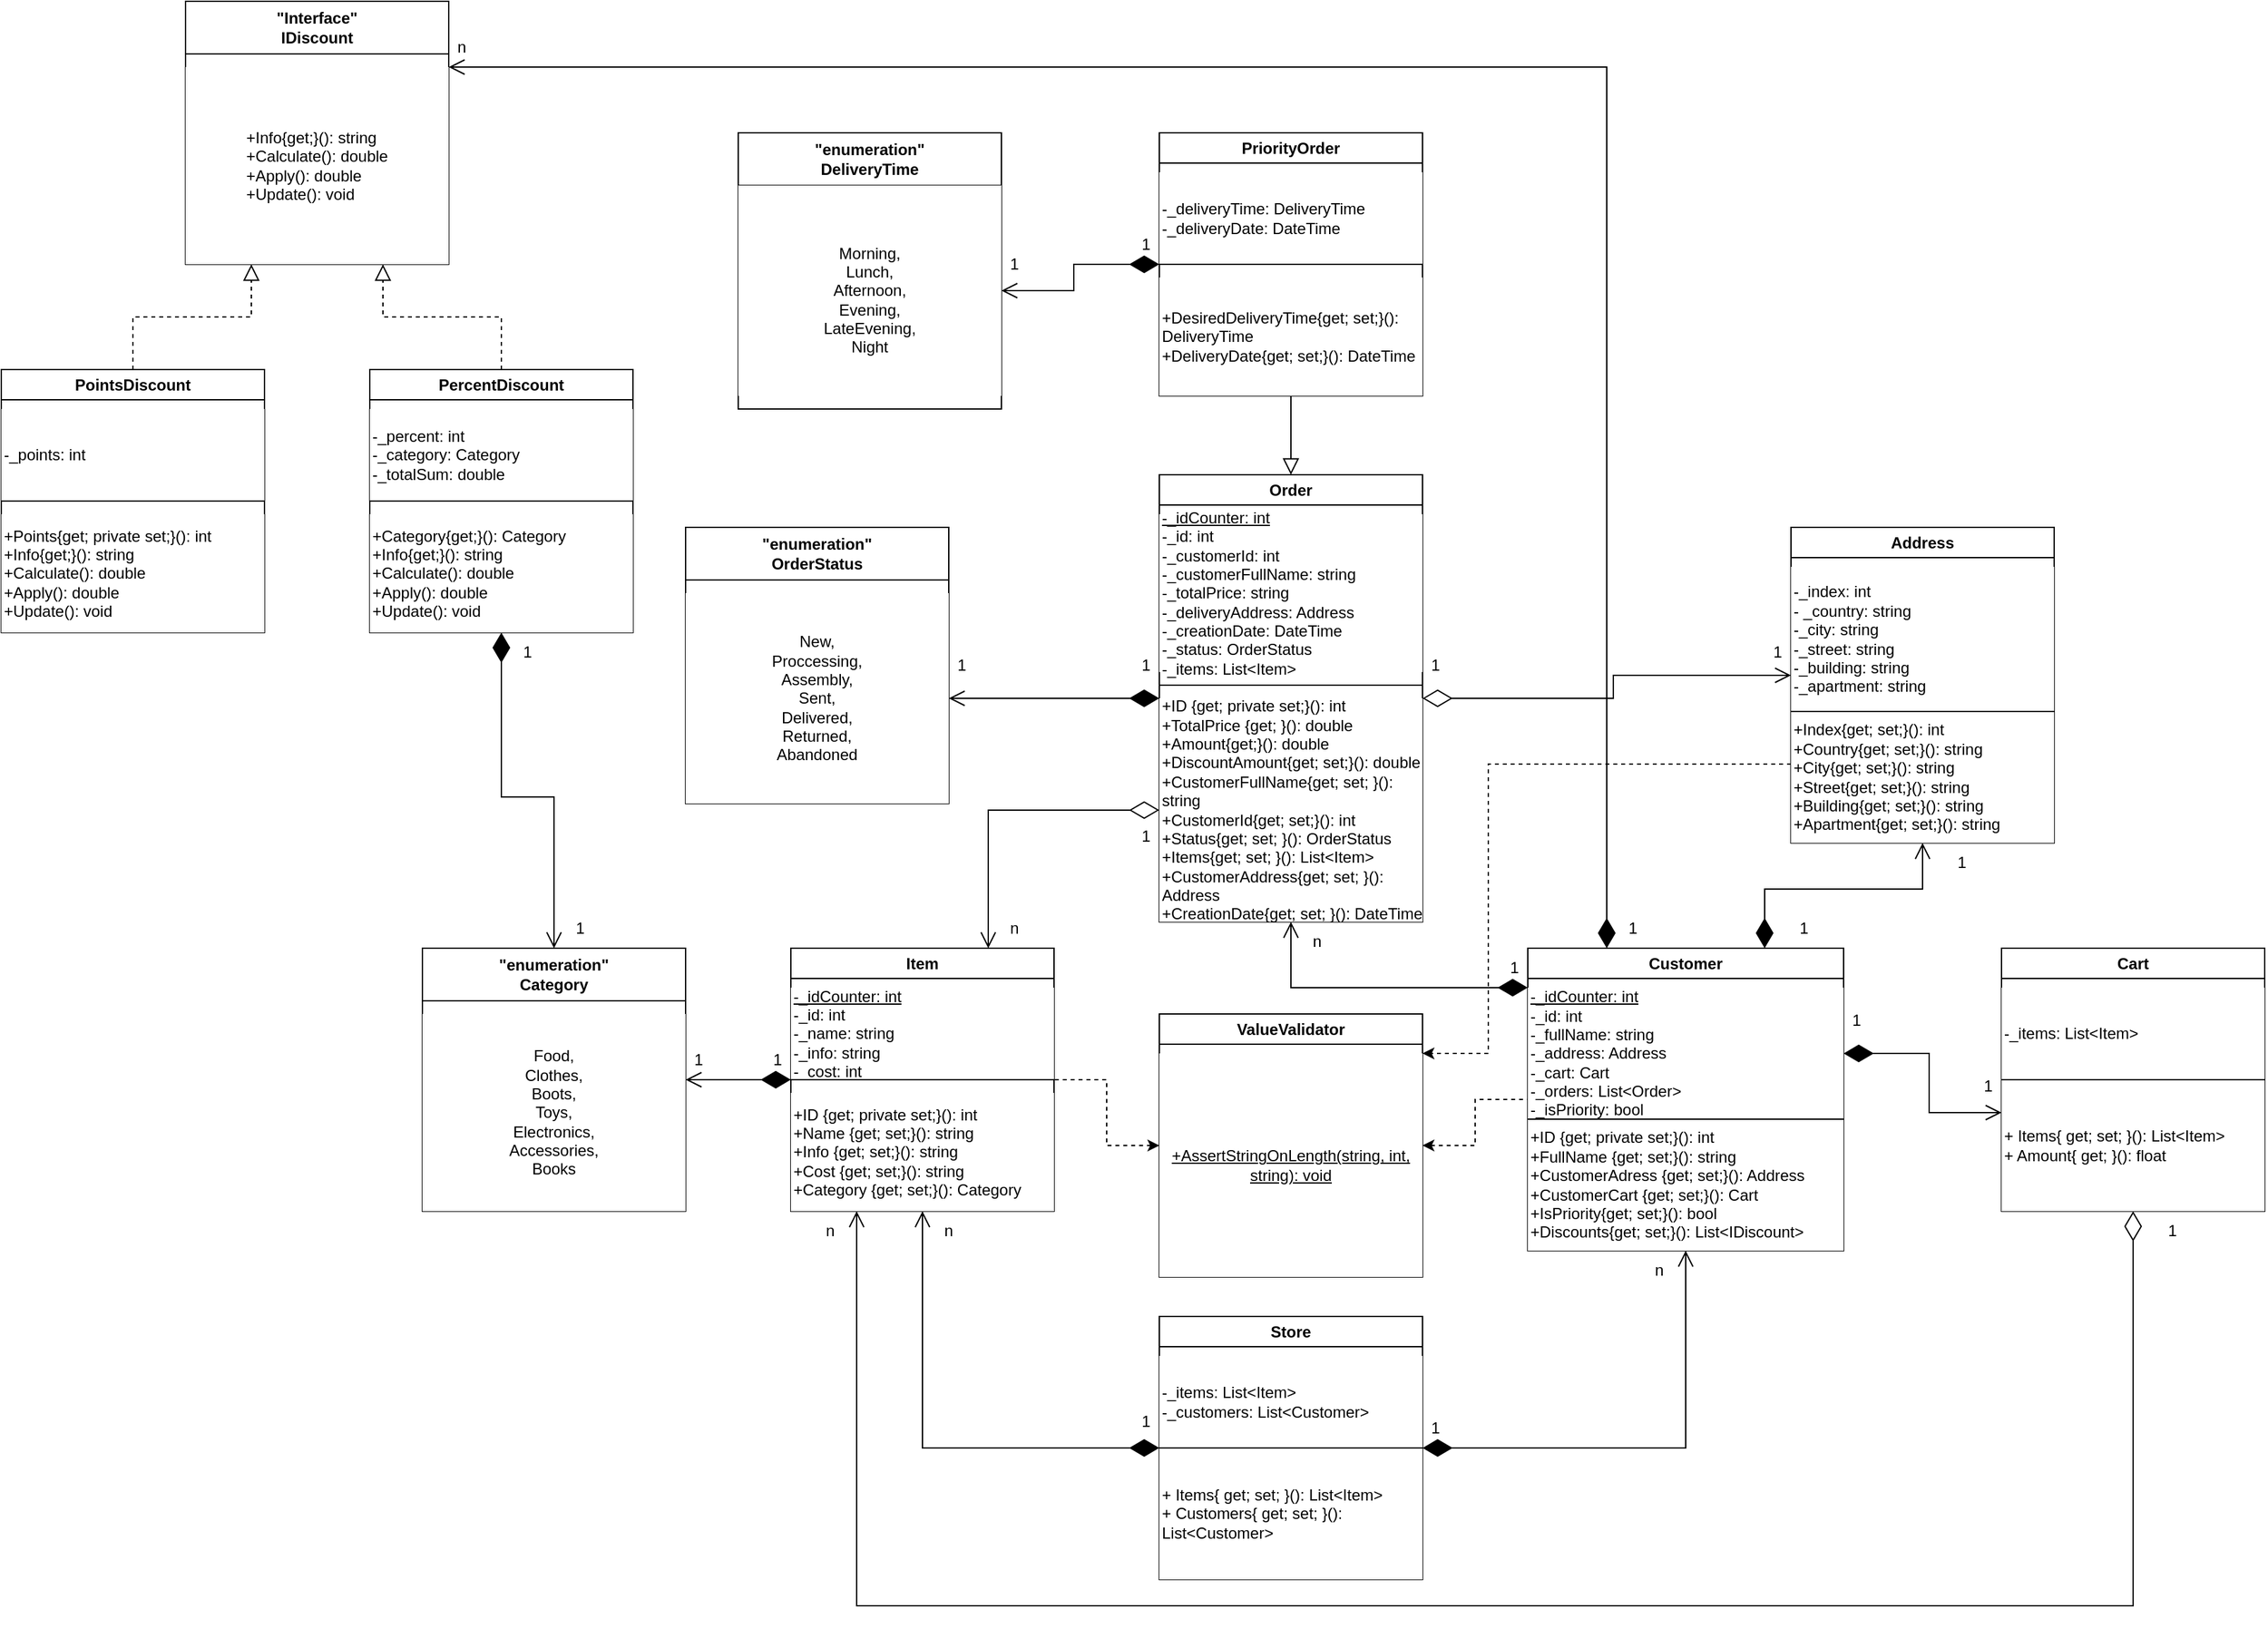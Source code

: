 <mxfile version="24.8.0">
  <diagram name="Страница — 1" id="9RAW0U6VBFOoRO0kCPcA">
    <mxGraphModel dx="2901" dy="2312" grid="1" gridSize="10" guides="1" tooltips="1" connect="1" arrows="1" fold="1" page="1" pageScale="1" pageWidth="827" pageHeight="1169" background="#ffffff" math="0" shadow="0">
      <root>
        <mxCell id="0" />
        <mxCell id="1" parent="0" />
        <mxCell id="GMgN1Cl_ILHEnfedxMWd-1" style="edgeStyle=orthogonalEdgeStyle;rounded=0;orthogonalLoop=1;jettySize=auto;html=1;entryX=0;entryY=0.5;entryDx=0;entryDy=0;dashed=1;startArrow=classic;startFill=1;endArrow=none;endFill=0;" parent="1" source="GMgN1Cl_ILHEnfedxMWd-3" target="GMgN1Cl_ILHEnfedxMWd-9" edge="1">
          <mxGeometry relative="1" as="geometry" />
        </mxCell>
        <mxCell id="9AeZooRBN76Ic_oo0eFn-1" style="edgeStyle=orthogonalEdgeStyle;rounded=0;orthogonalLoop=1;jettySize=auto;html=1;entryX=1;entryY=0.5;entryDx=0;entryDy=0;dashed=1;endArrow=none;endFill=0;startArrow=classic;startFill=1;" parent="1" source="GMgN1Cl_ILHEnfedxMWd-3" target="GMgN1Cl_ILHEnfedxMWd-5" edge="1">
          <mxGeometry relative="1" as="geometry" />
        </mxCell>
        <mxCell id="GMgN1Cl_ILHEnfedxMWd-3" value="ValueValidator" style="swimlane;whiteSpace=wrap;html=1;" parent="1" vertex="1">
          <mxGeometry x="360" y="370" width="200" height="200" as="geometry" />
        </mxCell>
        <mxCell id="GMgN1Cl_ILHEnfedxMWd-4" value="+AssertStringOnLength(string, int, string): void" style="text;html=1;align=center;verticalAlign=middle;whiteSpace=wrap;rounded=0;fontStyle=4;fillColor=default;" parent="GMgN1Cl_ILHEnfedxMWd-3" vertex="1">
          <mxGeometry y="30" width="200" height="170" as="geometry" />
        </mxCell>
        <mxCell id="I4g3jQwAsmDP1vjbgEyY-17" style="edgeStyle=orthogonalEdgeStyle;rounded=0;orthogonalLoop=1;jettySize=auto;html=1;exitX=0;exitY=0.5;exitDx=0;exitDy=0;entryX=1;entryY=0.5;entryDx=0;entryDy=0;endArrow=open;endFill=0;endSize=10;startArrow=diamondThin;startFill=1;startSize=20;" parent="1" source="GMgN1Cl_ILHEnfedxMWd-5" target="9AeZooRBN76Ic_oo0eFn-14" edge="1">
          <mxGeometry relative="1" as="geometry" />
        </mxCell>
        <mxCell id="GMgN1Cl_ILHEnfedxMWd-5" value="Item" style="swimlane;whiteSpace=wrap;html=1;" parent="1" vertex="1">
          <mxGeometry x="80" y="320" width="200" height="200" as="geometry" />
        </mxCell>
        <mxCell id="GMgN1Cl_ILHEnfedxMWd-6" value="&lt;u&gt;-_idCounter: int&lt;/u&gt;&lt;div&gt;-_id: int&lt;/div&gt;&lt;div&gt;-_name: string&lt;/div&gt;&lt;div&gt;-_info: string&lt;/div&gt;&lt;div&gt;-_cost: int&lt;/div&gt;" style="text;html=1;align=left;verticalAlign=middle;whiteSpace=wrap;rounded=0;fillColor=default;" parent="GMgN1Cl_ILHEnfedxMWd-5" vertex="1">
          <mxGeometry y="30" width="200" height="70" as="geometry" />
        </mxCell>
        <mxCell id="GMgN1Cl_ILHEnfedxMWd-7" value="+ID {get; private set;}(): int&lt;div&gt;+Name {get; set;}(): string&lt;/div&gt;&lt;div&gt;+Info {get; set;}(): string&lt;/div&gt;&lt;div&gt;+Cost {get; set;}(): string&lt;/div&gt;&lt;div&gt;+Category {get; set;}(): Category&lt;/div&gt;" style="text;html=1;align=left;verticalAlign=middle;whiteSpace=wrap;rounded=0;fillColor=default;" parent="GMgN1Cl_ILHEnfedxMWd-5" vertex="1">
          <mxGeometry y="110" width="200" height="90" as="geometry" />
        </mxCell>
        <mxCell id="GMgN1Cl_ILHEnfedxMWd-8" value="" style="endArrow=none;html=1;rounded=0;exitX=0;exitY=0.5;exitDx=0;exitDy=0;entryX=1;entryY=0.5;entryDx=0;entryDy=0;" parent="1" source="GMgN1Cl_ILHEnfedxMWd-5" target="GMgN1Cl_ILHEnfedxMWd-5" edge="1">
          <mxGeometry width="50" height="50" relative="1" as="geometry">
            <mxPoint x="110" y="460" as="sourcePoint" />
            <mxPoint x="160" y="410" as="targetPoint" />
          </mxGeometry>
        </mxCell>
        <mxCell id="t04y_2WHbk5BwOvO7LWw-22" style="edgeStyle=orthogonalEdgeStyle;rounded=0;orthogonalLoop=1;jettySize=auto;html=1;exitX=0.25;exitY=0;exitDx=0;exitDy=0;entryX=1;entryY=0.25;entryDx=0;entryDy=0;endSize=10;startSize=20;startArrow=diamondThin;startFill=1;endArrow=open;endFill=0;" edge="1" parent="1" source="GMgN1Cl_ILHEnfedxMWd-9" target="t04y_2WHbk5BwOvO7LWw-15">
          <mxGeometry relative="1" as="geometry" />
        </mxCell>
        <mxCell id="GMgN1Cl_ILHEnfedxMWd-9" value="Customer" style="swimlane;whiteSpace=wrap;html=1;fillColor=default;" parent="1" vertex="1">
          <mxGeometry x="640" y="320" width="240" height="230" as="geometry" />
        </mxCell>
        <mxCell id="GMgN1Cl_ILHEnfedxMWd-10" value="&lt;u&gt;-_idCounter: int&lt;/u&gt;&lt;div&gt;-_id: int&lt;/div&gt;&lt;div&gt;-_fullName: string&lt;/div&gt;&lt;div&gt;-_address: Address&lt;/div&gt;&lt;div&gt;-_cart: Cart&lt;/div&gt;&lt;div&gt;-_orders: List&amp;lt;Order&amp;gt;&lt;/div&gt;&lt;div&gt;-_isPriority: bool&lt;/div&gt;" style="text;html=1;align=left;verticalAlign=middle;whiteSpace=wrap;rounded=0;fillColor=default;" parent="GMgN1Cl_ILHEnfedxMWd-9" vertex="1">
          <mxGeometry y="30" width="240" height="100" as="geometry" />
        </mxCell>
        <mxCell id="GMgN1Cl_ILHEnfedxMWd-11" value="+ID {get; private set;}(): int&lt;div&gt;+FullName {get; set;}(): string&lt;/div&gt;&lt;div&gt;+CustomerAdress {get; set;}(): Address&lt;/div&gt;&lt;div&gt;+CustomerCart&amp;nbsp;&lt;span style=&quot;background-color: initial;&quot;&gt;{get; set;}(): Cart&lt;/span&gt;&lt;/div&gt;&lt;div&gt;&lt;span style=&quot;background-color: initial;&quot;&gt;+IsPriority{get; set;}(): bool&lt;/span&gt;&lt;/div&gt;&lt;div&gt;+Discounts{get; set;}(): List&amp;lt;IDiscount&amp;gt;&lt;/div&gt;" style="text;html=1;align=left;verticalAlign=middle;whiteSpace=wrap;rounded=0;fillColor=default;" parent="GMgN1Cl_ILHEnfedxMWd-9" vertex="1">
          <mxGeometry y="130" width="240" height="100" as="geometry" />
        </mxCell>
        <mxCell id="GMgN1Cl_ILHEnfedxMWd-12" value="" style="endArrow=none;html=1;rounded=0;exitX=0;exitY=0.5;exitDx=0;exitDy=0;" parent="GMgN1Cl_ILHEnfedxMWd-9" edge="1">
          <mxGeometry width="50" height="50" relative="1" as="geometry">
            <mxPoint y="130" as="sourcePoint" />
            <mxPoint x="240" y="130" as="targetPoint" />
          </mxGeometry>
        </mxCell>
        <mxCell id="9AeZooRBN76Ic_oo0eFn-6" style="rounded=0;orthogonalLoop=1;jettySize=auto;html=1;entryX=0.5;entryY=1;entryDx=0;entryDy=0;edgeStyle=orthogonalEdgeStyle;endArrow=open;endFill=0;startArrow=diamondThin;startFill=1;endSize=10;startSize=20;" parent="1" source="9AeZooRBN76Ic_oo0eFn-2" target="GMgN1Cl_ILHEnfedxMWd-9" edge="1">
          <mxGeometry relative="1" as="geometry" />
        </mxCell>
        <mxCell id="9AeZooRBN76Ic_oo0eFn-7" style="edgeStyle=orthogonalEdgeStyle;rounded=0;orthogonalLoop=1;jettySize=auto;html=1;entryX=0.5;entryY=1;entryDx=0;entryDy=0;endSize=10;startSize=20;startArrow=diamondThin;startFill=1;endArrow=open;endFill=0;" parent="1" source="9AeZooRBN76Ic_oo0eFn-2" target="GMgN1Cl_ILHEnfedxMWd-5" edge="1">
          <mxGeometry relative="1" as="geometry" />
        </mxCell>
        <mxCell id="9AeZooRBN76Ic_oo0eFn-2" value="Store" style="swimlane;whiteSpace=wrap;html=1;" parent="1" vertex="1">
          <mxGeometry x="360" y="600" width="200" height="200" as="geometry" />
        </mxCell>
        <mxCell id="9AeZooRBN76Ic_oo0eFn-3" value="-_items: List&amp;lt;Item&amp;gt;&lt;div&gt;-_customers: List&amp;lt;Customer&amp;gt;&lt;/div&gt;" style="text;html=1;align=left;verticalAlign=middle;whiteSpace=wrap;rounded=0;fillColor=default;" parent="9AeZooRBN76Ic_oo0eFn-2" vertex="1">
          <mxGeometry y="30" width="200" height="70" as="geometry" />
        </mxCell>
        <mxCell id="9AeZooRBN76Ic_oo0eFn-4" value="+ Items{ get; set; }(): List&amp;lt;Item&amp;gt;&lt;div&gt;+ Customers{ get; set; }(): List&amp;lt;Customer&lt;span style=&quot;background-color: initial;&quot;&gt;&amp;gt;&lt;/span&gt;&lt;/div&gt;" style="text;html=1;align=left;verticalAlign=middle;whiteSpace=wrap;rounded=0;fillColor=default;" parent="9AeZooRBN76Ic_oo0eFn-2" vertex="1">
          <mxGeometry y="100" width="200" height="100" as="geometry" />
        </mxCell>
        <mxCell id="It3N_wg7KqoPmzn8hMsc-4" value="1" style="text;html=1;align=center;verticalAlign=middle;whiteSpace=wrap;rounded=0;" parent="9AeZooRBN76Ic_oo0eFn-2" vertex="1">
          <mxGeometry x="-40" y="65" width="60" height="30" as="geometry" />
        </mxCell>
        <mxCell id="9AeZooRBN76Ic_oo0eFn-5" value="" style="endArrow=none;html=1;rounded=0;exitX=0;exitY=0.5;exitDx=0;exitDy=0;entryX=1;entryY=0.5;entryDx=0;entryDy=0;" parent="1" source="9AeZooRBN76Ic_oo0eFn-2" target="9AeZooRBN76Ic_oo0eFn-2" edge="1">
          <mxGeometry width="50" height="50" relative="1" as="geometry">
            <mxPoint x="390" y="740" as="sourcePoint" />
            <mxPoint x="440" y="690" as="targetPoint" />
          </mxGeometry>
        </mxCell>
        <mxCell id="I4g3jQwAsmDP1vjbgEyY-37" style="edgeStyle=orthogonalEdgeStyle;rounded=0;orthogonalLoop=1;jettySize=auto;html=1;exitX=0;exitY=0.75;exitDx=0;exitDy=0;entryX=1;entryY=0;entryDx=0;entryDy=0;dashed=1;" parent="1" source="9AeZooRBN76Ic_oo0eFn-8" target="GMgN1Cl_ILHEnfedxMWd-4" edge="1">
          <mxGeometry relative="1" as="geometry">
            <Array as="points">
              <mxPoint x="610" y="180" />
              <mxPoint x="610" y="400" />
            </Array>
          </mxGeometry>
        </mxCell>
        <mxCell id="9AeZooRBN76Ic_oo0eFn-8" value="Address" style="swimlane;whiteSpace=wrap;html=1;" parent="1" vertex="1">
          <mxGeometry x="840" width="200" height="240" as="geometry" />
        </mxCell>
        <mxCell id="9AeZooRBN76Ic_oo0eFn-9" value="&lt;div&gt;-_index: int&lt;/div&gt;&lt;div&gt;- _country:&amp;nbsp;&lt;span style=&quot;background-color: initial;&quot;&gt;string&lt;/span&gt;&lt;/div&gt;&lt;div&gt;-_city:&amp;nbsp;&lt;span style=&quot;background-color: initial;&quot;&gt;string&lt;/span&gt;&lt;/div&gt;&lt;div&gt;-_street&lt;span style=&quot;background-color: initial;&quot;&gt;:&amp;nbsp;&lt;/span&gt;&lt;span style=&quot;background-color: initial;&quot;&gt;string&lt;/span&gt;&lt;/div&gt;&lt;div&gt;-_building&lt;span style=&quot;background-color: initial;&quot;&gt;:&amp;nbsp;&lt;/span&gt;&lt;span style=&quot;background-color: initial;&quot;&gt;string&lt;/span&gt;&lt;/div&gt;&lt;div&gt;-_apartment&lt;span style=&quot;background-color: initial;&quot;&gt;:&amp;nbsp;&lt;/span&gt;&lt;span style=&quot;background-color: initial;&quot;&gt;string&lt;/span&gt;&lt;/div&gt;" style="text;html=1;align=left;verticalAlign=middle;whiteSpace=wrap;rounded=0;fillColor=default;" parent="9AeZooRBN76Ic_oo0eFn-8" vertex="1">
          <mxGeometry y="30" width="200" height="110" as="geometry" />
        </mxCell>
        <mxCell id="9AeZooRBN76Ic_oo0eFn-10" value="+Index{get; set;}(): int&lt;div&gt;+Country&lt;span style=&quot;background-color: initial;&quot;&gt;{get; set;}(): string&lt;/span&gt;&lt;/div&gt;&lt;div&gt;&lt;span style=&quot;background-color: initial;&quot;&gt;+City&lt;/span&gt;&lt;span style=&quot;background-color: initial;&quot;&gt;{get; set;}(): string&lt;/span&gt;&lt;/div&gt;&lt;div&gt;&lt;span style=&quot;background-color: initial;&quot;&gt;+Street&lt;/span&gt;&lt;span style=&quot;background-color: initial;&quot;&gt;{get; set;}(): string&lt;/span&gt;&lt;/div&gt;&lt;div&gt;&lt;span style=&quot;background-color: initial;&quot;&gt;+Building&lt;/span&gt;&lt;span style=&quot;background-color: initial;&quot;&gt;{get; set;}(): string&lt;/span&gt;&lt;/div&gt;&lt;div&gt;&lt;span style=&quot;background-color: initial;&quot;&gt;+Apartment&lt;/span&gt;&lt;span style=&quot;background-color: initial;&quot;&gt;{get; set;}(): string&lt;/span&gt;&lt;/div&gt;" style="text;html=1;align=left;verticalAlign=middle;whiteSpace=wrap;rounded=0;fillColor=default;" parent="9AeZooRBN76Ic_oo0eFn-8" vertex="1">
          <mxGeometry y="140" width="200" height="100" as="geometry" />
        </mxCell>
        <mxCell id="9AeZooRBN76Ic_oo0eFn-11" value="" style="endArrow=none;html=1;rounded=0;exitX=0;exitY=0.5;exitDx=0;exitDy=0;entryX=1;entryY=0.5;entryDx=0;entryDy=0;" parent="9AeZooRBN76Ic_oo0eFn-8" edge="1">
          <mxGeometry width="50" height="50" relative="1" as="geometry">
            <mxPoint y="140" as="sourcePoint" />
            <mxPoint x="200" y="140" as="targetPoint" />
          </mxGeometry>
        </mxCell>
        <mxCell id="9AeZooRBN76Ic_oo0eFn-14" value="&quot;enumeration&quot;&lt;div&gt;Category&lt;/div&gt;" style="swimlane;whiteSpace=wrap;html=1;startSize=40;" parent="1" vertex="1">
          <mxGeometry x="-200" y="320" width="200" height="200" as="geometry" />
        </mxCell>
        <mxCell id="I4g3jQwAsmDP1vjbgEyY-11" value="&lt;div&gt;Food,&lt;/div&gt;&lt;div&gt;Clothes,&lt;/div&gt;&lt;div&gt;Boots,&lt;/div&gt;&lt;div&gt;Toys,&lt;/div&gt;&lt;div&gt;Electronics,&lt;/div&gt;&lt;div&gt;Accessories,&lt;/div&gt;&lt;div&gt;Books&lt;/div&gt;" style="text;html=1;align=center;verticalAlign=middle;whiteSpace=wrap;rounded=0;fillColor=default;" parent="9AeZooRBN76Ic_oo0eFn-14" vertex="1">
          <mxGeometry y="50" width="200" height="150" as="geometry" />
        </mxCell>
        <mxCell id="It3N_wg7KqoPmzn8hMsc-1" value="1" style="text;html=1;align=center;verticalAlign=middle;whiteSpace=wrap;rounded=0;" parent="1" vertex="1">
          <mxGeometry x="-20" y="390" width="60" height="30" as="geometry" />
        </mxCell>
        <mxCell id="It3N_wg7KqoPmzn8hMsc-3" value="1" style="text;html=1;align=center;verticalAlign=middle;whiteSpace=wrap;rounded=0;" parent="1" vertex="1">
          <mxGeometry x="40" y="390" width="60" height="30" as="geometry" />
        </mxCell>
        <mxCell id="It3N_wg7KqoPmzn8hMsc-5" value="1" style="text;html=1;align=center;verticalAlign=middle;whiteSpace=wrap;rounded=0;" parent="1" vertex="1">
          <mxGeometry x="540" y="670" width="60" height="30" as="geometry" />
        </mxCell>
        <mxCell id="It3N_wg7KqoPmzn8hMsc-6" value="1" style="text;html=1;align=center;verticalAlign=middle;whiteSpace=wrap;rounded=0;" parent="1" vertex="1">
          <mxGeometry x="820" y="290" width="60" height="30" as="geometry" />
        </mxCell>
        <mxCell id="It3N_wg7KqoPmzn8hMsc-7" value="1" style="text;html=1;align=center;verticalAlign=middle;whiteSpace=wrap;rounded=0;" parent="1" vertex="1">
          <mxGeometry x="940" y="240" width="60" height="30" as="geometry" />
        </mxCell>
        <mxCell id="It3N_wg7KqoPmzn8hMsc-8" value="n&lt;span style=&quot;color: rgba(0, 0, 0, 0); font-family: monospace; font-size: 0px; text-align: start; text-wrap: nowrap;&quot;&gt;%3CmxGraphModel%3E%3Croot%3E%3CmxCell%20id%3D%220%22%2F%3E%3CmxCell%20id%3D%221%22%20parent%3D%220%22%2F%3E%3CmxCell%20id%3D%222%22%20value%3D%221%22%20style%3D%22text%3Bhtml%3D1%3Balign%3Dcenter%3BverticalAlign%3Dmiddle%3BwhiteSpace%3Dwrap%3Brounded%3D0%3B%22%20vertex%3D%221%22%20parent%3D%221%22%3E%3CmxGeometry%20x%3D%22170%22%20y%3D%22240%22%20width%3D%2260%22%20height%3D%2230%22%20as%3D%22geometry%22%2F%3E%3C%2FmxCell%3E%3C%2Froot%3E%3C%2FmxGraphModel%3E&lt;/span&gt;" style="text;html=1;align=center;verticalAlign=middle;whiteSpace=wrap;rounded=0;" parent="1" vertex="1">
          <mxGeometry x="170" y="520" width="60" height="30" as="geometry" />
        </mxCell>
        <mxCell id="It3N_wg7KqoPmzn8hMsc-10" value="n&lt;span style=&quot;color: rgba(0, 0, 0, 0); font-family: monospace; font-size: 0px; text-align: start; text-wrap: nowrap;&quot;&gt;%3CmxGraphModel%3E%3Croot%3E%3CmxCell%20id%3D%220%22%2F%3E%3CmxCell%20id%3D%221%22%20parent%3D%220%22%2F%3E%3CmxCell%20id%3D%222%22%20value%3D%221%22%20style%3D%22text%3Bhtml%3D1%3Balign%3Dcenter%3BverticalAlign%3Dmiddle%3BwhiteSpace%3Dwrap%3Brounded%3D0%3B%22%20vertex%3D%221%22%20parent%3D%221%22%3E%3CmxGeometry%20x%3D%22170%22%20y%3D%22240%22%20width%3D%2260%22%20height%3D%2230%22%20as%3D%22geometry%22%2F%3E%3C%2FmxCell%3E%3C%2Froot%3E%3C%2FmxGraphModel%3E&lt;/span&gt;" style="text;html=1;align=center;verticalAlign=middle;whiteSpace=wrap;rounded=0;" parent="1" vertex="1">
          <mxGeometry x="710" y="550" width="60" height="30" as="geometry" />
        </mxCell>
        <mxCell id="I4g3jQwAsmDP1vjbgEyY-3" value="Cart" style="swimlane;whiteSpace=wrap;html=1;" parent="1" vertex="1">
          <mxGeometry x="1000" y="320" width="200" height="200" as="geometry" />
        </mxCell>
        <mxCell id="I4g3jQwAsmDP1vjbgEyY-4" value="-_items: List&amp;lt;Item&amp;gt;" style="text;html=1;align=left;verticalAlign=middle;whiteSpace=wrap;rounded=0;fillColor=default;" parent="I4g3jQwAsmDP1vjbgEyY-3" vertex="1">
          <mxGeometry y="30" width="200" height="70" as="geometry" />
        </mxCell>
        <mxCell id="I4g3jQwAsmDP1vjbgEyY-5" value="+ Items{ get; set; }(): List&amp;lt;Item&amp;gt;&lt;div&gt;+ Amount{ get; }(): float&lt;/div&gt;" style="text;html=1;align=left;verticalAlign=middle;whiteSpace=wrap;rounded=0;fillColor=default;" parent="I4g3jQwAsmDP1vjbgEyY-3" vertex="1">
          <mxGeometry y="100" width="200" height="100" as="geometry" />
        </mxCell>
        <mxCell id="I4g3jQwAsmDP1vjbgEyY-7" value="" style="endArrow=none;html=1;rounded=0;exitX=0;exitY=0.5;exitDx=0;exitDy=0;entryX=1;entryY=0.5;entryDx=0;entryDy=0;" parent="1" source="I4g3jQwAsmDP1vjbgEyY-3" target="I4g3jQwAsmDP1vjbgEyY-3" edge="1">
          <mxGeometry width="50" height="50" relative="1" as="geometry">
            <mxPoint x="1250" y="470" as="sourcePoint" />
            <mxPoint x="1300" y="420" as="targetPoint" />
          </mxGeometry>
        </mxCell>
        <mxCell id="I4g3jQwAsmDP1vjbgEyY-8" value="&quot;enumeration&quot;&lt;div&gt;OrderStatus&lt;/div&gt;" style="swimlane;whiteSpace=wrap;html=1;startSize=40;" parent="1" vertex="1">
          <mxGeometry width="200" height="210" as="geometry" />
        </mxCell>
        <mxCell id="I4g3jQwAsmDP1vjbgEyY-10" value="&lt;div&gt;&lt;div&gt;New,&lt;/div&gt;&lt;div&gt;Proccessing,&lt;/div&gt;&lt;div&gt;Assembly,&lt;/div&gt;&lt;div&gt;Sent,&lt;/div&gt;&lt;div&gt;Delivered,&lt;/div&gt;&lt;div&gt;Returned,&lt;/div&gt;&lt;div style=&quot;&quot;&gt;Abandoned&lt;/div&gt;&lt;/div&gt;" style="text;html=1;align=center;verticalAlign=middle;whiteSpace=wrap;rounded=0;fillColor=default;" parent="I4g3jQwAsmDP1vjbgEyY-8" vertex="1">
          <mxGeometry y="50" width="200" height="160" as="geometry" />
        </mxCell>
        <mxCell id="I4g3jQwAsmDP1vjbgEyY-20" style="edgeStyle=orthogonalEdgeStyle;rounded=0;orthogonalLoop=1;jettySize=auto;html=1;exitX=0;exitY=0.5;exitDx=0;exitDy=0;entryX=1;entryY=0.5;entryDx=0;entryDy=0;startArrow=diamondThin;startFill=1;endSize=10;startSize=20;endArrow=open;endFill=0;" parent="1" source="I4g3jQwAsmDP1vjbgEyY-12" target="I4g3jQwAsmDP1vjbgEyY-10" edge="1">
          <mxGeometry relative="1" as="geometry" />
        </mxCell>
        <mxCell id="I4g3jQwAsmDP1vjbgEyY-28" style="edgeStyle=orthogonalEdgeStyle;rounded=0;orthogonalLoop=1;jettySize=auto;html=1;exitX=1;exitY=0.5;exitDx=0;exitDy=0;entryX=0;entryY=0.75;entryDx=0;entryDy=0;startArrow=diamondThin;startFill=0;endArrow=open;endFill=0;endSize=10;startSize=20;" parent="1" source="I4g3jQwAsmDP1vjbgEyY-12" target="9AeZooRBN76Ic_oo0eFn-9" edge="1">
          <mxGeometry relative="1" as="geometry" />
        </mxCell>
        <mxCell id="I4g3jQwAsmDP1vjbgEyY-12" value="Order" style="swimlane;whiteSpace=wrap;html=1;" parent="1" vertex="1">
          <mxGeometry x="360" y="-40" width="200" height="340" as="geometry" />
        </mxCell>
        <mxCell id="I4g3jQwAsmDP1vjbgEyY-13" value="&lt;u&gt;-_idCounter: int&lt;/u&gt;&lt;div&gt;-_id: int&lt;/div&gt;&lt;div&gt;-_customerId: int&lt;/div&gt;&lt;div&gt;-_customerFullName: string&lt;/div&gt;&lt;div&gt;-_totalPrice: string&lt;/div&gt;&lt;div&gt;-_deliveryAddress: Address&lt;/div&gt;&lt;div&gt;-_creationDate: DateTime&lt;/div&gt;&lt;div&gt;-_status: OrderStatus&lt;/div&gt;&lt;div&gt;-_items: List&amp;lt;Item&amp;gt;&lt;br&gt;&lt;/div&gt;" style="text;html=1;align=left;verticalAlign=middle;whiteSpace=wrap;rounded=0;fillColor=default;" parent="I4g3jQwAsmDP1vjbgEyY-12" vertex="1">
          <mxGeometry y="30" width="200" height="120" as="geometry" />
        </mxCell>
        <mxCell id="I4g3jQwAsmDP1vjbgEyY-15" value="" style="endArrow=none;html=1;rounded=0;exitX=0;exitY=0.5;exitDx=0;exitDy=0;entryX=1;entryY=0.5;entryDx=0;entryDy=0;" parent="I4g3jQwAsmDP1vjbgEyY-12" edge="1">
          <mxGeometry width="50" height="50" relative="1" as="geometry">
            <mxPoint y="160" as="sourcePoint" />
            <mxPoint x="200" y="160" as="targetPoint" />
          </mxGeometry>
        </mxCell>
        <mxCell id="I4g3jQwAsmDP1vjbgEyY-14" value="+ID {get; private set;}(): int&lt;div&gt;&lt;span style=&quot;background-color: initial;&quot;&gt;+TotalPrice {get; }(): double&lt;/span&gt;&lt;/div&gt;&lt;div&gt;&lt;span style=&quot;background-color: initial;&quot;&gt;+Amount{get;}(): double&lt;/span&gt;&lt;/div&gt;&lt;div&gt;+DiscountAmount{get; set;}(): double&lt;/div&gt;&lt;div&gt;&lt;span style=&quot;background-color: initial;&quot;&gt;+CustomerFullName{get; set; }(): string&lt;/span&gt;&lt;/div&gt;&lt;div&gt;&lt;span style=&quot;background-color: initial;&quot;&gt;+CustomerId{get; set;}(): int&lt;/span&gt;&lt;/div&gt;&lt;div&gt;&lt;span style=&quot;background-color: initial;&quot;&gt;+Status&lt;/span&gt;&lt;span style=&quot;background-color: initial;&quot;&gt;{get; set; }(): OrderStatus&lt;/span&gt;&lt;/div&gt;&lt;div&gt;&lt;span style=&quot;background-color: initial;&quot;&gt;+Items&lt;/span&gt;&lt;span style=&quot;background-color: initial;&quot;&gt;{get; set; }(): List&amp;lt;Item&amp;gt;&lt;/span&gt;&lt;/div&gt;&lt;div&gt;&lt;span style=&quot;background-color: initial;&quot;&gt;+CustomerAddress&lt;/span&gt;&lt;span style=&quot;background-color: initial;&quot;&gt;{get; set; }(): Address&lt;/span&gt;&lt;/div&gt;&lt;div&gt;&lt;span style=&quot;background-color: initial;&quot;&gt;+CreationDate&lt;/span&gt;&lt;span style=&quot;background-color: initial;&quot;&gt;{get; set; }(): DateTime&lt;/span&gt;&lt;/div&gt;" style="text;html=1;align=left;verticalAlign=middle;whiteSpace=wrap;rounded=0;fillColor=default;" parent="I4g3jQwAsmDP1vjbgEyY-12" vertex="1">
          <mxGeometry y="170" width="200" height="170" as="geometry" />
        </mxCell>
        <mxCell id="I4g3jQwAsmDP1vjbgEyY-16" style="edgeStyle=orthogonalEdgeStyle;rounded=0;orthogonalLoop=1;jettySize=auto;html=1;exitX=0.5;exitY=1;exitDx=0;exitDy=0;entryX=0.75;entryY=0;entryDx=0;entryDy=0;startArrow=open;startFill=0;endArrow=diamondThin;endFill=1;endSize=20;startSize=10;" parent="1" source="9AeZooRBN76Ic_oo0eFn-10" target="GMgN1Cl_ILHEnfedxMWd-9" edge="1">
          <mxGeometry relative="1" as="geometry" />
        </mxCell>
        <mxCell id="I4g3jQwAsmDP1vjbgEyY-19" style="edgeStyle=orthogonalEdgeStyle;rounded=0;orthogonalLoop=1;jettySize=auto;html=1;exitX=0;exitY=0;exitDx=0;exitDy=0;entryX=0.5;entryY=1;entryDx=0;entryDy=0;startArrow=diamondThin;startFill=1;endArrow=open;endFill=0;endSize=10;startSize=20;" parent="1" source="GMgN1Cl_ILHEnfedxMWd-10" target="I4g3jQwAsmDP1vjbgEyY-12" edge="1">
          <mxGeometry relative="1" as="geometry">
            <Array as="points">
              <mxPoint x="460" y="350" />
            </Array>
          </mxGeometry>
        </mxCell>
        <mxCell id="I4g3jQwAsmDP1vjbgEyY-21" value="1" style="text;html=1;align=center;verticalAlign=middle;whiteSpace=wrap;rounded=0;" parent="1" vertex="1">
          <mxGeometry x="320" y="90" width="60" height="30" as="geometry" />
        </mxCell>
        <mxCell id="I4g3jQwAsmDP1vjbgEyY-22" value="1" style="text;html=1;align=center;verticalAlign=middle;whiteSpace=wrap;rounded=0;" parent="1" vertex="1">
          <mxGeometry x="180" y="90" width="60" height="30" as="geometry" />
        </mxCell>
        <mxCell id="I4g3jQwAsmDP1vjbgEyY-23" style="edgeStyle=orthogonalEdgeStyle;rounded=0;orthogonalLoop=1;jettySize=auto;html=1;entryX=0.75;entryY=0;entryDx=0;entryDy=0;startArrow=diamondThin;startFill=0;endArrow=open;endFill=0;endSize=10;startSize=20;" parent="1" source="I4g3jQwAsmDP1vjbgEyY-14" target="GMgN1Cl_ILHEnfedxMWd-5" edge="1">
          <mxGeometry relative="1" as="geometry" />
        </mxCell>
        <mxCell id="I4g3jQwAsmDP1vjbgEyY-24" value="1" style="text;html=1;align=center;verticalAlign=middle;whiteSpace=wrap;rounded=0;" parent="1" vertex="1">
          <mxGeometry x="320" y="220" width="60" height="30" as="geometry" />
        </mxCell>
        <mxCell id="I4g3jQwAsmDP1vjbgEyY-25" value="n" style="text;html=1;align=center;verticalAlign=middle;whiteSpace=wrap;rounded=0;" parent="1" vertex="1">
          <mxGeometry x="220" y="290" width="60" height="30" as="geometry" />
        </mxCell>
        <mxCell id="I4g3jQwAsmDP1vjbgEyY-26" value="1" style="text;html=1;align=center;verticalAlign=middle;whiteSpace=wrap;rounded=0;" parent="1" vertex="1">
          <mxGeometry x="600" y="320" width="60" height="30" as="geometry" />
        </mxCell>
        <mxCell id="I4g3jQwAsmDP1vjbgEyY-27" value="n" style="text;html=1;align=center;verticalAlign=middle;whiteSpace=wrap;rounded=0;" parent="1" vertex="1">
          <mxGeometry x="450" y="300" width="60" height="30" as="geometry" />
        </mxCell>
        <mxCell id="I4g3jQwAsmDP1vjbgEyY-29" value="1" style="text;html=1;align=center;verticalAlign=middle;whiteSpace=wrap;rounded=0;" parent="1" vertex="1">
          <mxGeometry x="540" y="90" width="60" height="30" as="geometry" />
        </mxCell>
        <mxCell id="I4g3jQwAsmDP1vjbgEyY-30" value="1" style="text;html=1;align=center;verticalAlign=middle;whiteSpace=wrap;rounded=0;" parent="1" vertex="1">
          <mxGeometry x="800" y="80" width="60" height="30" as="geometry" />
        </mxCell>
        <mxCell id="I4g3jQwAsmDP1vjbgEyY-31" style="edgeStyle=orthogonalEdgeStyle;rounded=0;orthogonalLoop=1;jettySize=auto;html=1;entryX=0.25;entryY=1;entryDx=0;entryDy=0;startArrow=diamondThin;startFill=0;endArrow=open;endFill=0;endSize=10;startSize=20;" parent="1" source="I4g3jQwAsmDP1vjbgEyY-5" target="GMgN1Cl_ILHEnfedxMWd-7" edge="1">
          <mxGeometry relative="1" as="geometry">
            <Array as="points">
              <mxPoint x="1100" y="820" />
              <mxPoint x="130" y="820" />
            </Array>
          </mxGeometry>
        </mxCell>
        <mxCell id="I4g3jQwAsmDP1vjbgEyY-32" value="n&lt;span style=&quot;color: rgba(0, 0, 0, 0); font-family: monospace; font-size: 0px; text-align: start; text-wrap: nowrap;&quot;&gt;%3CmxGraphModel%3E%3Croot%3E%3CmxCell%20id%3D%220%22%2F%3E%3CmxCell%20id%3D%221%22%20parent%3D%220%22%2F%3E%3CmxCell%20id%3D%222%22%20value%3D%221%22%20style%3D%22text%3Bhtml%3D1%3Balign%3Dcenter%3BverticalAlign%3Dmiddle%3BwhiteSpace%3Dwrap%3Brounded%3D0%3B%22%20vertex%3D%221%22%20parent%3D%221%22%3E%3CmxGeometry%20x%3D%22170%22%20y%3D%22240%22%20width%3D%2260%22%20height%3D%2230%22%20as%3D%22geometry%22%2F%3E%3C%2FmxCell%3E%3C%2Froot%3E%3C%2FmxGraphModel%3E&lt;/span&gt;" style="text;html=1;align=center;verticalAlign=middle;whiteSpace=wrap;rounded=0;" parent="1" vertex="1">
          <mxGeometry x="80" y="520" width="60" height="30" as="geometry" />
        </mxCell>
        <mxCell id="I4g3jQwAsmDP1vjbgEyY-33" value="1" style="text;html=1;align=center;verticalAlign=middle;whiteSpace=wrap;rounded=0;" parent="1" vertex="1">
          <mxGeometry x="1100" y="520" width="60" height="30" as="geometry" />
        </mxCell>
        <mxCell id="I4g3jQwAsmDP1vjbgEyY-34" style="edgeStyle=orthogonalEdgeStyle;rounded=0;orthogonalLoop=1;jettySize=auto;html=1;entryX=0;entryY=0.25;entryDx=0;entryDy=0;endArrow=open;endFill=0;startArrow=diamondThin;startFill=1;endSize=10;startSize=20;" parent="1" source="GMgN1Cl_ILHEnfedxMWd-10" target="I4g3jQwAsmDP1vjbgEyY-5" edge="1">
          <mxGeometry relative="1" as="geometry" />
        </mxCell>
        <mxCell id="I4g3jQwAsmDP1vjbgEyY-35" value="1" style="text;html=1;align=center;verticalAlign=middle;whiteSpace=wrap;rounded=0;" parent="1" vertex="1">
          <mxGeometry x="860" y="360" width="60" height="30" as="geometry" />
        </mxCell>
        <mxCell id="I4g3jQwAsmDP1vjbgEyY-36" value="1" style="text;html=1;align=center;verticalAlign=middle;whiteSpace=wrap;rounded=0;" parent="1" vertex="1">
          <mxGeometry x="960" y="410" width="60" height="30" as="geometry" />
        </mxCell>
        <mxCell id="io1Po6JrHzI410Qk05B3-11" style="edgeStyle=orthogonalEdgeStyle;rounded=0;orthogonalLoop=1;jettySize=auto;html=1;exitX=0;exitY=0.5;exitDx=0;exitDy=0;entryX=1;entryY=0.5;entryDx=0;entryDy=0;endArrow=open;endFill=0;startArrow=diamondThin;startFill=1;endSize=10;startSize=20;" parent="1" source="io1Po6JrHzI410Qk05B3-1" target="io1Po6JrHzI410Qk05B3-7" edge="1">
          <mxGeometry relative="1" as="geometry" />
        </mxCell>
        <mxCell id="io1Po6JrHzI410Qk05B3-1" value="PriorityOrder" style="swimlane;whiteSpace=wrap;html=1;" parent="1" vertex="1">
          <mxGeometry x="360" y="-300" width="200" height="200" as="geometry" />
        </mxCell>
        <mxCell id="io1Po6JrHzI410Qk05B3-2" value="-_deliveryTime: DeliveryTime&lt;div&gt;-_deliveryDate: DateTime&lt;/div&gt;" style="text;html=1;align=left;verticalAlign=middle;whiteSpace=wrap;rounded=0;fillColor=default;" parent="io1Po6JrHzI410Qk05B3-1" vertex="1">
          <mxGeometry y="30" width="200" height="70" as="geometry" />
        </mxCell>
        <mxCell id="io1Po6JrHzI410Qk05B3-3" value="+DesiredDeliveryTime{get; set;}(): DeliveryTime&lt;div&gt;+DeliveryDate&lt;span style=&quot;background-color: initial;&quot;&gt;{get; set;}(): DateTime&lt;/span&gt;&lt;/div&gt;" style="text;html=1;align=left;verticalAlign=middle;whiteSpace=wrap;rounded=0;fillColor=default;" parent="io1Po6JrHzI410Qk05B3-1" vertex="1">
          <mxGeometry y="110" width="200" height="90" as="geometry" />
        </mxCell>
        <mxCell id="io1Po6JrHzI410Qk05B3-4" value="" style="endArrow=none;html=1;rounded=0;exitX=0;exitY=0.5;exitDx=0;exitDy=0;entryX=1;entryY=0.5;entryDx=0;entryDy=0;" parent="1" source="io1Po6JrHzI410Qk05B3-1" target="io1Po6JrHzI410Qk05B3-1" edge="1">
          <mxGeometry width="50" height="50" relative="1" as="geometry">
            <mxPoint x="390" y="-160" as="sourcePoint" />
            <mxPoint x="440" y="-210" as="targetPoint" />
          </mxGeometry>
        </mxCell>
        <mxCell id="io1Po6JrHzI410Qk05B3-5" style="edgeStyle=orthogonalEdgeStyle;rounded=0;orthogonalLoop=1;jettySize=auto;html=1;entryX=0.5;entryY=0;entryDx=0;entryDy=0;endArrow=block;endFill=0;startSize=10;endSize=10;" parent="1" source="io1Po6JrHzI410Qk05B3-3" target="I4g3jQwAsmDP1vjbgEyY-12" edge="1">
          <mxGeometry relative="1" as="geometry" />
        </mxCell>
        <mxCell id="io1Po6JrHzI410Qk05B3-6" value="&quot;enumeration&quot;&lt;div&gt;DeliveryTime&lt;/div&gt;" style="swimlane;whiteSpace=wrap;html=1;startSize=40;" parent="1" vertex="1">
          <mxGeometry x="40" y="-300" width="200" height="210" as="geometry" />
        </mxCell>
        <mxCell id="io1Po6JrHzI410Qk05B3-7" value="&lt;div&gt;&lt;br&gt;&lt;/div&gt;&lt;div&gt;Morning,&lt;/div&gt;&lt;div&gt;Lunch,&lt;/div&gt;&lt;div&gt;Afternoon,&lt;/div&gt;&lt;div&gt;Evening,&lt;/div&gt;&lt;div&gt;LateEvening,&lt;/div&gt;&lt;div&gt;Night&lt;/div&gt;" style="text;html=1;align=center;verticalAlign=middle;whiteSpace=wrap;rounded=0;fillColor=default;" parent="io1Po6JrHzI410Qk05B3-6" vertex="1">
          <mxGeometry y="40" width="200" height="160" as="geometry" />
        </mxCell>
        <mxCell id="io1Po6JrHzI410Qk05B3-12" value="1" style="text;html=1;align=center;verticalAlign=middle;whiteSpace=wrap;rounded=0;" parent="1" vertex="1">
          <mxGeometry x="320" y="-230" width="60" height="30" as="geometry" />
        </mxCell>
        <mxCell id="io1Po6JrHzI410Qk05B3-13" value="1" style="text;html=1;align=center;verticalAlign=middle;whiteSpace=wrap;rounded=0;" parent="1" vertex="1">
          <mxGeometry x="220" y="-215" width="60" height="30" as="geometry" />
        </mxCell>
        <mxCell id="t04y_2WHbk5BwOvO7LWw-17" style="edgeStyle=orthogonalEdgeStyle;rounded=0;orthogonalLoop=1;jettySize=auto;html=1;entryX=0.75;entryY=1;entryDx=0;entryDy=0;endArrow=block;endFill=0;endSize=10;dashed=1;" edge="1" parent="1" source="t04y_2WHbk5BwOvO7LWw-7" target="t04y_2WHbk5BwOvO7LWw-16">
          <mxGeometry relative="1" as="geometry">
            <Array as="points">
              <mxPoint x="-140" y="-160" />
              <mxPoint x="-230" y="-160" />
            </Array>
          </mxGeometry>
        </mxCell>
        <mxCell id="t04y_2WHbk5BwOvO7LWw-7" value="PercentDiscount" style="swimlane;whiteSpace=wrap;html=1;" vertex="1" parent="1">
          <mxGeometry x="-240" y="-120" width="200" height="200" as="geometry" />
        </mxCell>
        <mxCell id="t04y_2WHbk5BwOvO7LWw-8" value="-_percent: int&lt;div&gt;-_category: Category&lt;/div&gt;&lt;div&gt;-_totalSum: double&lt;/div&gt;" style="text;html=1;align=left;verticalAlign=middle;whiteSpace=wrap;rounded=0;fillColor=default;" vertex="1" parent="t04y_2WHbk5BwOvO7LWw-7">
          <mxGeometry y="30" width="200" height="70" as="geometry" />
        </mxCell>
        <mxCell id="t04y_2WHbk5BwOvO7LWw-9" value="+Category{get;}(): Category&lt;div&gt;+Info{get;}(): string&lt;/div&gt;&lt;div&gt;+Calculate(): double&lt;/div&gt;&lt;div&gt;+Apply(): double&lt;/div&gt;&lt;div&gt;+Update(): void&lt;/div&gt;" style="text;html=1;align=left;verticalAlign=middle;whiteSpace=wrap;rounded=0;fillColor=default;" vertex="1" parent="t04y_2WHbk5BwOvO7LWw-7">
          <mxGeometry y="110" width="200" height="90" as="geometry" />
        </mxCell>
        <mxCell id="t04y_2WHbk5BwOvO7LWw-10" value="" style="endArrow=none;html=1;rounded=0;exitX=0;exitY=0.5;exitDx=0;exitDy=0;entryX=1;entryY=0.5;entryDx=0;entryDy=0;" edge="1" parent="1" source="t04y_2WHbk5BwOvO7LWw-7" target="t04y_2WHbk5BwOvO7LWw-7">
          <mxGeometry width="50" height="50" relative="1" as="geometry">
            <mxPoint x="-210" y="20" as="sourcePoint" />
            <mxPoint x="-160" y="-30" as="targetPoint" />
          </mxGeometry>
        </mxCell>
        <mxCell id="t04y_2WHbk5BwOvO7LWw-18" style="edgeStyle=orthogonalEdgeStyle;rounded=0;orthogonalLoop=1;jettySize=auto;html=1;entryX=0.25;entryY=1;entryDx=0;entryDy=0;endArrow=block;endFill=0;dashed=1;startSize=10;endSize=10;" edge="1" parent="1" source="t04y_2WHbk5BwOvO7LWw-11" target="t04y_2WHbk5BwOvO7LWw-15">
          <mxGeometry relative="1" as="geometry" />
        </mxCell>
        <mxCell id="t04y_2WHbk5BwOvO7LWw-11" value="PointsDiscount" style="swimlane;whiteSpace=wrap;html=1;" vertex="1" parent="1">
          <mxGeometry x="-520" y="-120" width="200" height="200" as="geometry" />
        </mxCell>
        <mxCell id="t04y_2WHbk5BwOvO7LWw-12" value="-_points: int" style="text;html=1;align=left;verticalAlign=middle;whiteSpace=wrap;rounded=0;fillColor=default;" vertex="1" parent="t04y_2WHbk5BwOvO7LWw-11">
          <mxGeometry y="30" width="200" height="70" as="geometry" />
        </mxCell>
        <mxCell id="t04y_2WHbk5BwOvO7LWw-13" value="+Points{get; private set;}(): int&lt;div&gt;&lt;div&gt;+Info{get;}(): string&lt;/div&gt;&lt;div&gt;+Calculate(): double&lt;/div&gt;&lt;div&gt;+Apply(): double&lt;/div&gt;&lt;div&gt;+Update(): void&lt;/div&gt;&lt;/div&gt;" style="text;html=1;align=left;verticalAlign=middle;whiteSpace=wrap;rounded=0;fillColor=default;" vertex="1" parent="t04y_2WHbk5BwOvO7LWw-11">
          <mxGeometry y="110" width="200" height="90" as="geometry" />
        </mxCell>
        <mxCell id="t04y_2WHbk5BwOvO7LWw-14" value="" style="endArrow=none;html=1;rounded=0;exitX=0;exitY=0.5;exitDx=0;exitDy=0;entryX=1;entryY=0.5;entryDx=0;entryDy=0;" edge="1" parent="1" source="t04y_2WHbk5BwOvO7LWw-11" target="t04y_2WHbk5BwOvO7LWw-11">
          <mxGeometry width="50" height="50" relative="1" as="geometry">
            <mxPoint x="-490" y="20" as="sourcePoint" />
            <mxPoint x="-440" y="-30" as="targetPoint" />
          </mxGeometry>
        </mxCell>
        <mxCell id="t04y_2WHbk5BwOvO7LWw-15" value="&quot;Interface&quot;&lt;div&gt;IDiscount&lt;/div&gt;" style="swimlane;whiteSpace=wrap;html=1;startSize=40;" vertex="1" parent="1">
          <mxGeometry x="-380" y="-400" width="200" height="200" as="geometry" />
        </mxCell>
        <mxCell id="t04y_2WHbk5BwOvO7LWw-16" value="&lt;div style=&quot;text-align: left;&quot;&gt;+Info{get;}(): string&lt;/div&gt;&lt;div style=&quot;text-align: left;&quot;&gt;+Calculate(): double&lt;/div&gt;&lt;div style=&quot;text-align: left;&quot;&gt;+Apply(): double&lt;/div&gt;&lt;div style=&quot;text-align: left;&quot;&gt;+Update(): void&lt;/div&gt;" style="text;html=1;align=center;verticalAlign=middle;whiteSpace=wrap;rounded=0;fillColor=default;" vertex="1" parent="t04y_2WHbk5BwOvO7LWw-15">
          <mxGeometry y="50" width="200" height="150" as="geometry" />
        </mxCell>
        <mxCell id="t04y_2WHbk5BwOvO7LWw-19" style="edgeStyle=orthogonalEdgeStyle;rounded=0;orthogonalLoop=1;jettySize=auto;html=1;entryX=0.5;entryY=0;entryDx=0;entryDy=0;endSize=10;startSize=20;startArrow=diamondThin;startFill=1;endArrow=open;endFill=0;" edge="1" parent="1" source="t04y_2WHbk5BwOvO7LWw-9" target="9AeZooRBN76Ic_oo0eFn-14">
          <mxGeometry relative="1" as="geometry" />
        </mxCell>
        <mxCell id="t04y_2WHbk5BwOvO7LWw-20" value="1" style="text;html=1;align=center;verticalAlign=middle;whiteSpace=wrap;rounded=0;" vertex="1" parent="1">
          <mxGeometry x="-110" y="290" width="60" height="30" as="geometry" />
        </mxCell>
        <mxCell id="t04y_2WHbk5BwOvO7LWw-21" value="1" style="text;html=1;align=center;verticalAlign=middle;whiteSpace=wrap;rounded=0;" vertex="1" parent="1">
          <mxGeometry x="-150" y="80" width="60" height="30" as="geometry" />
        </mxCell>
        <mxCell id="t04y_2WHbk5BwOvO7LWw-23" value="1" style="text;html=1;align=center;verticalAlign=middle;whiteSpace=wrap;rounded=0;" vertex="1" parent="1">
          <mxGeometry x="690" y="290" width="60" height="30" as="geometry" />
        </mxCell>
        <mxCell id="t04y_2WHbk5BwOvO7LWw-24" value="n" style="text;html=1;align=center;verticalAlign=middle;whiteSpace=wrap;rounded=0;" vertex="1" parent="1">
          <mxGeometry x="-200" y="-380" width="60" height="30" as="geometry" />
        </mxCell>
      </root>
    </mxGraphModel>
  </diagram>
</mxfile>
